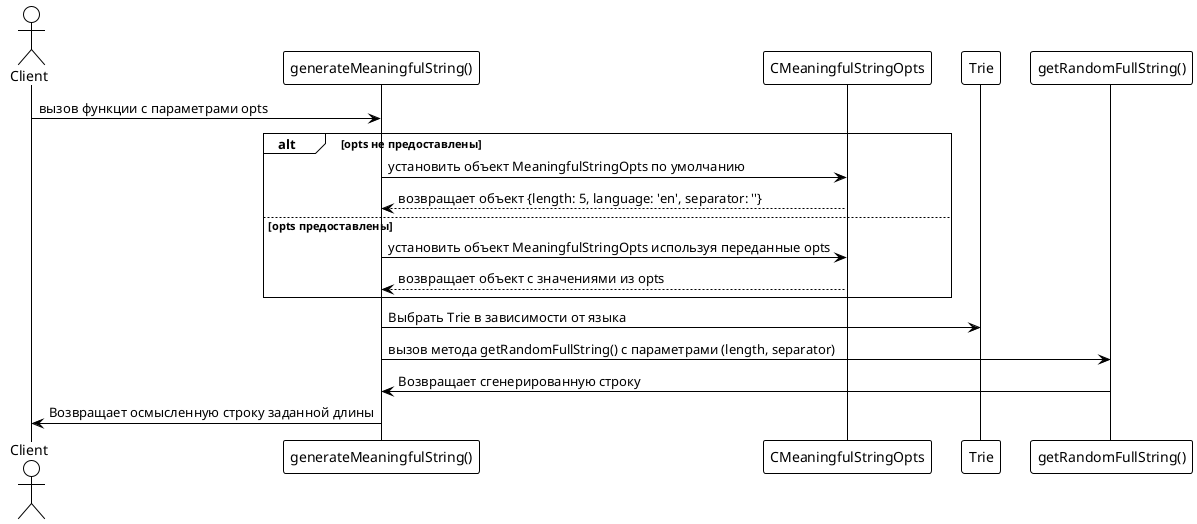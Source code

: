 @startuml
!theme plain

actor client as "Client"
participant "generateMeaningfulString()" as GenMeanStr
participant "CMeaningfulStringOpts" as MeanStrOptions
participant "Trie" as EnOrRuTrie
participant "getRandomFullString()" as GetRndFullStr

client -> GenMeanStr : вызов функции с параметрами opts

alt opts не предоставлены
    GenMeanStr -> MeanStrOptions : установить объект MeaningfulStringOpts по умолчанию
    MeanStrOptions --> GenMeanStr : возвращает объект {length: 5, language: 'en', separator: ''}
else opts предоставлены
    GenMeanStr -> MeanStrOptions : установить объект MeaningfulStringOpts используя переданные opts
    MeanStrOptions --> GenMeanStr : возвращает объект с значениями из opts
end

GenMeanStr -> EnOrRuTrie : Выбрать Trie в зависимости от языка

GenMeanStr -> GetRndFullStr : вызов метода getRandomFullString() с параметрами (length, separator)
GetRndFullStr -> GenMeanStr : Возвращает сгенерированную строку

GenMeanStr -> client : Возвращает осмысленную строку заданной длины
@enduml